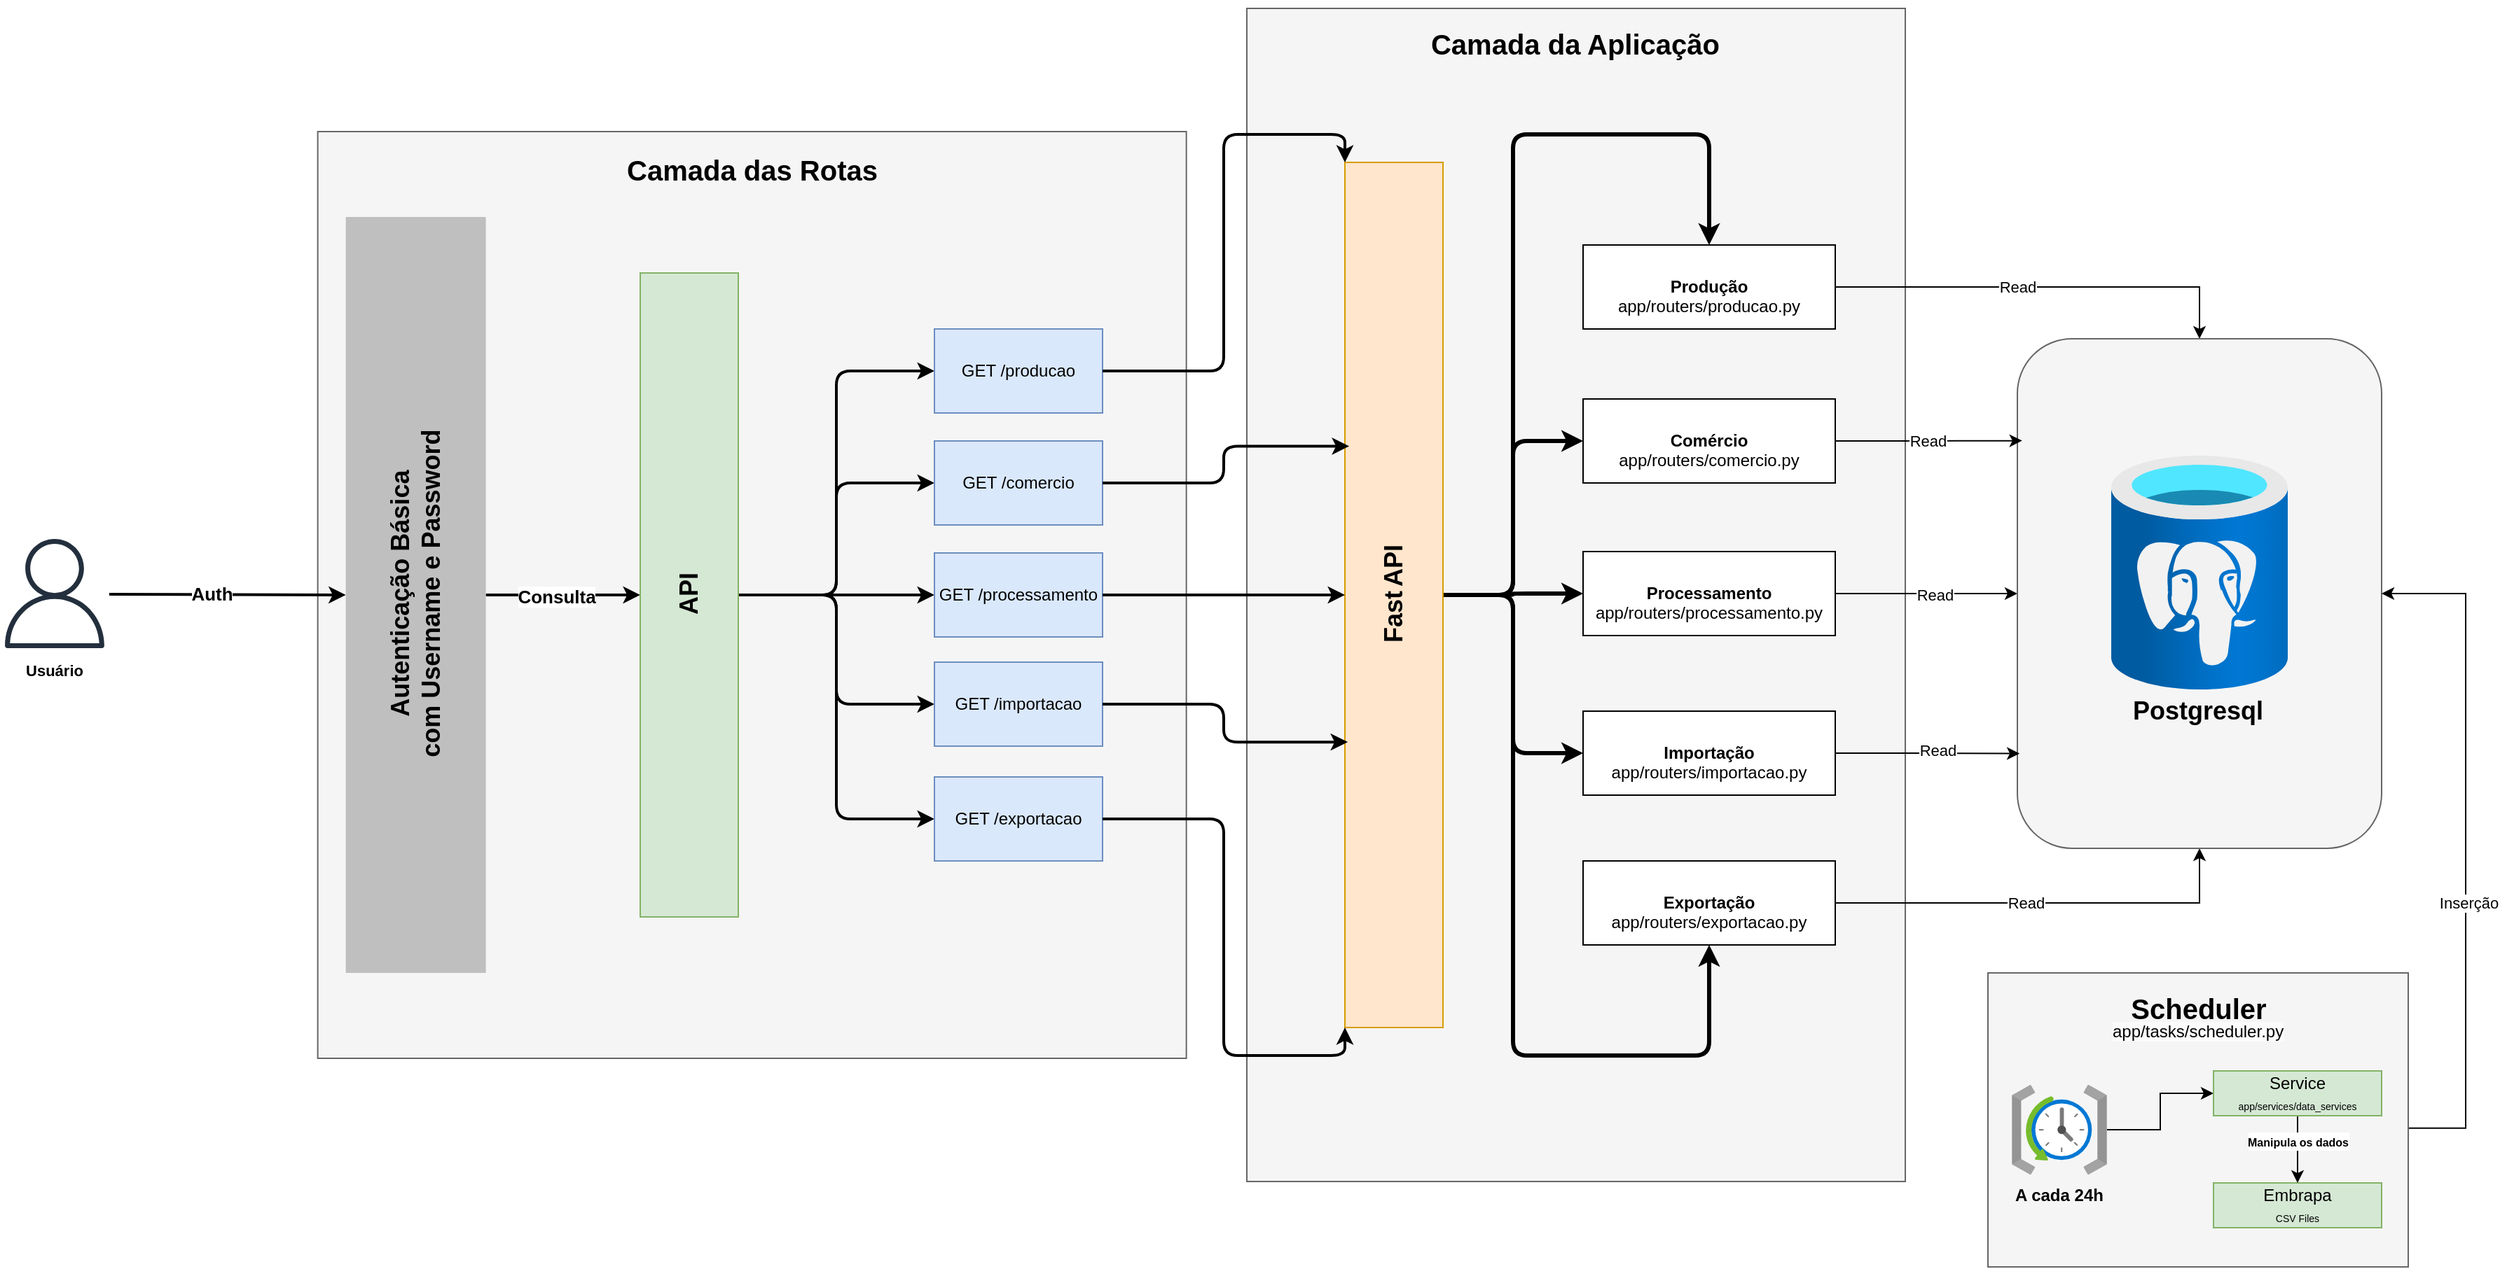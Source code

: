<mxfile version="26.0.5">
  <diagram name="Página-1" id="JmScz9D42qG63NmWfpSs">
    <mxGraphModel dx="2390" dy="2456" grid="1" gridSize="10" guides="1" tooltips="1" connect="1" arrows="1" fold="1" page="1" pageScale="1" pageWidth="827" pageHeight="1169" math="0" shadow="0">
      <root>
        <mxCell id="0" />
        <mxCell id="1" parent="0" />
        <mxCell id="EYt-4aY_usFX-jZj1nNx-17" value="" style="rounded=0;whiteSpace=wrap;html=1;fillColor=#f5f5f5;strokeColor=#666666;fontColor=#333333;" vertex="1" parent="1">
          <mxGeometry x="266.81" y="-12" width="620" height="662" as="geometry" />
        </mxCell>
        <mxCell id="EYt-4aY_usFX-jZj1nNx-2" value="" style="sketch=0;outlineConnect=0;fontColor=#232F3E;gradientColor=none;fillColor=#232F3D;strokeColor=none;dashed=0;verticalLabelPosition=bottom;verticalAlign=top;align=center;html=1;fontSize=12;fontStyle=0;aspect=fixed;pointerEvents=1;shape=mxgraph.aws4.user;" vertex="1" parent="1">
          <mxGeometry x="40" y="279" width="78" height="78" as="geometry" />
        </mxCell>
        <mxCell id="EYt-4aY_usFX-jZj1nNx-3" value="Usuário" style="text;html=1;align=center;verticalAlign=middle;whiteSpace=wrap;rounded=0;fontStyle=1;fontSize=11;" vertex="1" parent="1">
          <mxGeometry x="49" y="358" width="60" height="30" as="geometry" />
        </mxCell>
        <mxCell id="EYt-4aY_usFX-jZj1nNx-40" style="edgeStyle=orthogonalEdgeStyle;rounded=0;orthogonalLoop=1;jettySize=auto;html=1;entryX=1;entryY=0.5;entryDx=0;entryDy=0;fontSize=11;strokeWidth=2;" edge="1" parent="1" source="EYt-4aY_usFX-jZj1nNx-35" target="EYt-4aY_usFX-jZj1nNx-12">
          <mxGeometry relative="1" as="geometry" />
        </mxCell>
        <mxCell id="EYt-4aY_usFX-jZj1nNx-47" value="&lt;font style=&quot;font-size: 13px;&quot;&gt;Consulta&lt;/font&gt;" style="edgeLabel;html=1;align=center;verticalAlign=middle;resizable=0;points=[];fontStyle=1" vertex="1" connectable="0" parent="EYt-4aY_usFX-jZj1nNx-40">
          <mxGeometry x="-0.101" y="-1" relative="1" as="geometry">
            <mxPoint as="offset" />
          </mxGeometry>
        </mxCell>
        <mxCell id="EYt-4aY_usFX-jZj1nNx-35" value="" style="rounded=0;whiteSpace=wrap;html=1;fillColor=#BFBFBF;strokeColor=none;fontColor=#333333;fillStyle=auto;" vertex="1" parent="1">
          <mxGeometry x="286.81" y="49" width="100" height="540" as="geometry" />
        </mxCell>
        <mxCell id="EYt-4aY_usFX-jZj1nNx-7" value="" style="endArrow=classic;html=1;rounded=0;strokeWidth=2;entryX=0;entryY=0.5;entryDx=0;entryDy=0;" edge="1" parent="1" target="EYt-4aY_usFX-jZj1nNx-35">
          <mxGeometry width="50" height="50" relative="1" as="geometry">
            <mxPoint x="118" y="318.5" as="sourcePoint" />
            <mxPoint x="260" y="319" as="targetPoint" />
          </mxGeometry>
        </mxCell>
        <mxCell id="EYt-4aY_usFX-jZj1nNx-8" value="Auth" style="edgeLabel;html=1;align=center;verticalAlign=middle;resizable=0;points=[];fontSize=13;fontStyle=1" vertex="1" connectable="0" parent="EYt-4aY_usFX-jZj1nNx-7">
          <mxGeometry x="-0.12" relative="1" as="geometry">
            <mxPoint x="-2" y="-1" as="offset" />
          </mxGeometry>
        </mxCell>
        <mxCell id="EYt-4aY_usFX-jZj1nNx-41" style="edgeStyle=orthogonalEdgeStyle;rounded=1;orthogonalLoop=1;jettySize=auto;html=1;strokeWidth=2;curved=0;" edge="1" parent="1" source="EYt-4aY_usFX-jZj1nNx-12" target="EYt-4aY_usFX-jZj1nNx-18">
          <mxGeometry relative="1" as="geometry" />
        </mxCell>
        <mxCell id="EYt-4aY_usFX-jZj1nNx-42" style="edgeStyle=orthogonalEdgeStyle;rounded=1;orthogonalLoop=1;jettySize=auto;html=1;entryX=0;entryY=0.5;entryDx=0;entryDy=0;strokeWidth=2;curved=0;" edge="1" parent="1" source="EYt-4aY_usFX-jZj1nNx-12" target="EYt-4aY_usFX-jZj1nNx-19">
          <mxGeometry relative="1" as="geometry" />
        </mxCell>
        <mxCell id="EYt-4aY_usFX-jZj1nNx-43" style="edgeStyle=orthogonalEdgeStyle;rounded=1;orthogonalLoop=1;jettySize=auto;html=1;exitX=0;exitY=0.5;exitDx=0;exitDy=0;strokeWidth=2;curved=0;" edge="1" parent="1" source="EYt-4aY_usFX-jZj1nNx-12" target="EYt-4aY_usFX-jZj1nNx-20">
          <mxGeometry relative="1" as="geometry" />
        </mxCell>
        <mxCell id="EYt-4aY_usFX-jZj1nNx-44" style="edgeStyle=orthogonalEdgeStyle;rounded=1;orthogonalLoop=1;jettySize=auto;html=1;strokeWidth=2;curved=0;" edge="1" parent="1" source="EYt-4aY_usFX-jZj1nNx-12" target="EYt-4aY_usFX-jZj1nNx-21">
          <mxGeometry relative="1" as="geometry" />
        </mxCell>
        <mxCell id="EYt-4aY_usFX-jZj1nNx-45" style="edgeStyle=orthogonalEdgeStyle;rounded=1;orthogonalLoop=1;jettySize=auto;html=1;strokeWidth=2;curved=0;" edge="1" parent="1" source="EYt-4aY_usFX-jZj1nNx-12" target="EYt-4aY_usFX-jZj1nNx-22">
          <mxGeometry relative="1" as="geometry" />
        </mxCell>
        <mxCell id="EYt-4aY_usFX-jZj1nNx-12" value="&lt;h2&gt;&lt;br&gt;&lt;/h2&gt;" style="rounded=0;whiteSpace=wrap;html=1;fillColor=#d5e8d4;strokeColor=#82b366;direction=west;" vertex="1" parent="1">
          <mxGeometry x="497" y="89" width="70" height="460" as="geometry" />
        </mxCell>
        <mxCell id="EYt-4aY_usFX-jZj1nNx-15" value="&lt;h2&gt;API&lt;/h2&gt;" style="text;html=1;align=center;verticalAlign=middle;whiteSpace=wrap;rounded=0;rotation=270;" vertex="1" parent="1">
          <mxGeometry x="502" y="303" width="60" height="30" as="geometry" />
        </mxCell>
        <mxCell id="EYt-4aY_usFX-jZj1nNx-18" value="GET /producao" style="rounded=0;whiteSpace=wrap;html=1;fillColor=#dae8fc;strokeColor=#6c8ebf;" vertex="1" parent="1">
          <mxGeometry x="707" y="129" width="120" height="60" as="geometry" />
        </mxCell>
        <mxCell id="EYt-4aY_usFX-jZj1nNx-19" value="GET /comercio" style="rounded=0;whiteSpace=wrap;html=1;fillColor=#dae8fc;strokeColor=#6c8ebf;" vertex="1" parent="1">
          <mxGeometry x="707" y="209" width="120" height="60" as="geometry" />
        </mxCell>
        <mxCell id="EYt-4aY_usFX-jZj1nNx-20" value="GET /processamento" style="rounded=0;whiteSpace=wrap;html=1;fillColor=#dae8fc;strokeColor=#6c8ebf;" vertex="1" parent="1">
          <mxGeometry x="707" y="289" width="120" height="60" as="geometry" />
        </mxCell>
        <mxCell id="EYt-4aY_usFX-jZj1nNx-21" value="GET /importacao" style="rounded=0;whiteSpace=wrap;html=1;fillColor=#dae8fc;strokeColor=#6c8ebf;" vertex="1" parent="1">
          <mxGeometry x="707" y="367" width="120" height="60" as="geometry" />
        </mxCell>
        <mxCell id="EYt-4aY_usFX-jZj1nNx-22" value="GET /exportacao" style="rounded=0;whiteSpace=wrap;html=1;fillColor=#dae8fc;strokeColor=#6c8ebf;" vertex="1" parent="1">
          <mxGeometry x="707" y="449" width="120" height="60" as="geometry" />
        </mxCell>
        <mxCell id="EYt-4aY_usFX-jZj1nNx-36" value="&lt;h2&gt;Autenticação Básica&lt;br&gt;com Username e Password&lt;/h2&gt;" style="text;html=1;align=center;verticalAlign=middle;whiteSpace=wrap;rounded=0;rotation=270;fontSize=12;fontStyle=1;fontFamily=Helvetica;" vertex="1" parent="1">
          <mxGeometry x="200" y="299.78" width="273.63" height="36.44" as="geometry" />
        </mxCell>
        <mxCell id="EYt-4aY_usFX-jZj1nNx-46" value="&lt;h1&gt;&lt;font style=&quot;font-size: 20px;&quot;&gt;Camada das Rotas&lt;/font&gt;&lt;/h1&gt;" style="text;html=1;align=center;verticalAlign=middle;whiteSpace=wrap;rounded=0;" vertex="1" parent="1">
          <mxGeometry x="482.77" width="188.09" height="30" as="geometry" />
        </mxCell>
        <mxCell id="EYt-4aY_usFX-jZj1nNx-68" value="" style="rounded=0;whiteSpace=wrap;html=1;fillColor=#f5f5f5;fontColor=#333333;strokeColor=#666666;" vertex="1" parent="1">
          <mxGeometry x="930" y="-100" width="470" height="838" as="geometry" />
        </mxCell>
        <mxCell id="EYt-4aY_usFX-jZj1nNx-99" style="edgeStyle=orthogonalEdgeStyle;rounded=1;orthogonalLoop=1;jettySize=auto;html=1;curved=0;strokeWidth=3;" edge="1" parent="1" source="EYt-4aY_usFX-jZj1nNx-70" target="EYt-4aY_usFX-jZj1nNx-90">
          <mxGeometry relative="1" as="geometry" />
        </mxCell>
        <mxCell id="EYt-4aY_usFX-jZj1nNx-100" style="edgeStyle=orthogonalEdgeStyle;rounded=1;orthogonalLoop=1;jettySize=auto;html=1;curved=0;strokeWidth=3;" edge="1" parent="1" source="EYt-4aY_usFX-jZj1nNx-70" target="EYt-4aY_usFX-jZj1nNx-94">
          <mxGeometry relative="1" as="geometry" />
        </mxCell>
        <mxCell id="EYt-4aY_usFX-jZj1nNx-101" style="edgeStyle=orthogonalEdgeStyle;rounded=1;orthogonalLoop=1;jettySize=auto;html=1;entryX=0.5;entryY=0;entryDx=0;entryDy=0;curved=0;strokeWidth=3;" edge="1" parent="1" source="EYt-4aY_usFX-jZj1nNx-70" target="EYt-4aY_usFX-jZj1nNx-83">
          <mxGeometry relative="1" as="geometry" />
        </mxCell>
        <mxCell id="EYt-4aY_usFX-jZj1nNx-102" style="edgeStyle=orthogonalEdgeStyle;rounded=1;orthogonalLoop=1;jettySize=auto;html=1;entryX=0;entryY=0.5;entryDx=0;entryDy=0;curved=0;strokeWidth=3;" edge="1" parent="1" source="EYt-4aY_usFX-jZj1nNx-70" target="EYt-4aY_usFX-jZj1nNx-88">
          <mxGeometry relative="1" as="geometry" />
        </mxCell>
        <mxCell id="EYt-4aY_usFX-jZj1nNx-103" style="edgeStyle=orthogonalEdgeStyle;rounded=1;orthogonalLoop=1;jettySize=auto;html=1;entryX=0.5;entryY=1;entryDx=0;entryDy=0;curved=0;strokeWidth=3;" edge="1" parent="1" source="EYt-4aY_usFX-jZj1nNx-70" target="EYt-4aY_usFX-jZj1nNx-86">
          <mxGeometry relative="1" as="geometry" />
        </mxCell>
        <mxCell id="EYt-4aY_usFX-jZj1nNx-70" value="&lt;h2&gt;&lt;br&gt;&lt;/h2&gt;" style="rounded=0;whiteSpace=wrap;html=1;fillColor=#ffe6cc;strokeColor=#d79b00;direction=west;" vertex="1" parent="1">
          <mxGeometry x="1000" y="10" width="70" height="618" as="geometry" />
        </mxCell>
        <mxCell id="EYt-4aY_usFX-jZj1nNx-71" value="&lt;h2&gt;Fast&lt;span style=&quot;white-space: pre;&quot;&gt;&#x9;&lt;/span&gt;API&lt;/h2&gt;" style="text;html=1;align=center;verticalAlign=middle;whiteSpace=wrap;rounded=0;rotation=270;" vertex="1" parent="1">
          <mxGeometry x="1005" y="303" width="60" height="30" as="geometry" />
        </mxCell>
        <mxCell id="EYt-4aY_usFX-jZj1nNx-81" style="edgeStyle=orthogonalEdgeStyle;rounded=1;orthogonalLoop=1;jettySize=auto;html=1;entryX=0.957;entryY=0.672;entryDx=0;entryDy=0;entryPerimeter=0;strokeWidth=2;curved=0;flowAnimation=0;shadow=0;jumpStyle=none;" edge="1" parent="1" source="EYt-4aY_usFX-jZj1nNx-19" target="EYt-4aY_usFX-jZj1nNx-70">
          <mxGeometry relative="1" as="geometry" />
        </mxCell>
        <mxCell id="EYt-4aY_usFX-jZj1nNx-80" style="edgeStyle=orthogonalEdgeStyle;rounded=1;orthogonalLoop=1;jettySize=auto;html=1;entryX=1;entryY=1;entryDx=0;entryDy=0;strokeWidth=2;curved=0;flowAnimation=0;shadow=0;jumpStyle=none;" edge="1" parent="1" source="EYt-4aY_usFX-jZj1nNx-18" target="EYt-4aY_usFX-jZj1nNx-70">
          <mxGeometry relative="1" as="geometry" />
        </mxCell>
        <mxCell id="EYt-4aY_usFX-jZj1nNx-79" style="edgeStyle=orthogonalEdgeStyle;rounded=1;orthogonalLoop=1;jettySize=auto;html=1;entryX=1;entryY=0;entryDx=0;entryDy=0;strokeWidth=2;curved=0;flowAnimation=0;shadow=0;jumpStyle=none;" edge="1" parent="1" source="EYt-4aY_usFX-jZj1nNx-22" target="EYt-4aY_usFX-jZj1nNx-70">
          <mxGeometry relative="1" as="geometry" />
        </mxCell>
        <mxCell id="EYt-4aY_usFX-jZj1nNx-76" style="edgeStyle=orthogonalEdgeStyle;rounded=1;orthogonalLoop=1;jettySize=auto;html=1;entryX=1;entryY=0.5;entryDx=0;entryDy=0;strokeWidth=2;curved=0;flowAnimation=0;shadow=0;jumpStyle=none;" edge="1" parent="1" source="EYt-4aY_usFX-jZj1nNx-20" target="EYt-4aY_usFX-jZj1nNx-70">
          <mxGeometry relative="1" as="geometry" />
        </mxCell>
        <mxCell id="EYt-4aY_usFX-jZj1nNx-82" style="edgeStyle=orthogonalEdgeStyle;rounded=1;orthogonalLoop=1;jettySize=auto;html=1;entryX=0.971;entryY=0.33;entryDx=0;entryDy=0;entryPerimeter=0;strokeWidth=2;curved=0;flowAnimation=0;shadow=0;jumpStyle=none;" edge="1" parent="1" source="EYt-4aY_usFX-jZj1nNx-21" target="EYt-4aY_usFX-jZj1nNx-70">
          <mxGeometry relative="1" as="geometry" />
        </mxCell>
        <mxCell id="EYt-4aY_usFX-jZj1nNx-113" style="edgeStyle=orthogonalEdgeStyle;rounded=0;orthogonalLoop=1;jettySize=auto;html=1;" edge="1" parent="1" source="EYt-4aY_usFX-jZj1nNx-83" target="EYt-4aY_usFX-jZj1nNx-104">
          <mxGeometry relative="1" as="geometry" />
        </mxCell>
        <mxCell id="EYt-4aY_usFX-jZj1nNx-121" value="Read" style="edgeLabel;html=1;align=center;verticalAlign=middle;resizable=0;points=[];" vertex="1" connectable="0" parent="EYt-4aY_usFX-jZj1nNx-113">
          <mxGeometry x="0.016" y="-1" relative="1" as="geometry">
            <mxPoint x="-21" y="-1" as="offset" />
          </mxGeometry>
        </mxCell>
        <mxCell id="EYt-4aY_usFX-jZj1nNx-83" value="&lt;b&gt;Produção&lt;/b&gt;" style="rounded=0;whiteSpace=wrap;html=1;" vertex="1" parent="1">
          <mxGeometry x="1170" y="69" width="180" height="60" as="geometry" />
        </mxCell>
        <mxCell id="EYt-4aY_usFX-jZj1nNx-85" value="app/routers/producao.py" style="text;html=1;align=center;verticalAlign=middle;whiteSpace=wrap;rounded=0;" vertex="1" parent="1">
          <mxGeometry x="1190" y="108" width="140" height="10" as="geometry" />
        </mxCell>
        <mxCell id="EYt-4aY_usFX-jZj1nNx-114" style="edgeStyle=orthogonalEdgeStyle;rounded=0;orthogonalLoop=1;jettySize=auto;html=1;entryX=0.5;entryY=1;entryDx=0;entryDy=0;" edge="1" parent="1" source="EYt-4aY_usFX-jZj1nNx-86" target="EYt-4aY_usFX-jZj1nNx-104">
          <mxGeometry relative="1" as="geometry" />
        </mxCell>
        <mxCell id="EYt-4aY_usFX-jZj1nNx-118" value="Read" style="edgeLabel;html=1;align=center;verticalAlign=middle;resizable=0;points=[];" vertex="1" connectable="0" parent="EYt-4aY_usFX-jZj1nNx-114">
          <mxGeometry x="-0.091" relative="1" as="geometry">
            <mxPoint as="offset" />
          </mxGeometry>
        </mxCell>
        <mxCell id="EYt-4aY_usFX-jZj1nNx-86" value="&lt;b&gt;Exportação&lt;/b&gt;" style="rounded=0;whiteSpace=wrap;html=1;" vertex="1" parent="1">
          <mxGeometry x="1170" y="509" width="180" height="60" as="geometry" />
        </mxCell>
        <mxCell id="EYt-4aY_usFX-jZj1nNx-87" value="app/routers/exportacao.py" style="text;html=1;align=center;verticalAlign=middle;whiteSpace=wrap;rounded=0;" vertex="1" parent="1">
          <mxGeometry x="1190" y="548" width="140" height="10" as="geometry" />
        </mxCell>
        <mxCell id="EYt-4aY_usFX-jZj1nNx-88" value="&lt;b&gt;Importação&lt;/b&gt;" style="rounded=0;whiteSpace=wrap;html=1;" vertex="1" parent="1">
          <mxGeometry x="1170" y="402" width="180" height="60" as="geometry" />
        </mxCell>
        <mxCell id="EYt-4aY_usFX-jZj1nNx-89" value="app/routers/importacao.py" style="text;html=1;align=center;verticalAlign=middle;whiteSpace=wrap;rounded=0;" vertex="1" parent="1">
          <mxGeometry x="1190" y="441" width="140" height="10" as="geometry" />
        </mxCell>
        <mxCell id="EYt-4aY_usFX-jZj1nNx-111" style="edgeStyle=orthogonalEdgeStyle;rounded=0;orthogonalLoop=1;jettySize=auto;html=1;" edge="1" parent="1" source="EYt-4aY_usFX-jZj1nNx-90" target="EYt-4aY_usFX-jZj1nNx-104">
          <mxGeometry relative="1" as="geometry" />
        </mxCell>
        <mxCell id="EYt-4aY_usFX-jZj1nNx-119" value="Read" style="edgeLabel;html=1;align=center;verticalAlign=middle;resizable=0;points=[];" vertex="1" connectable="0" parent="EYt-4aY_usFX-jZj1nNx-111">
          <mxGeometry x="0.282" y="-2" relative="1" as="geometry">
            <mxPoint x="-13" y="-1" as="offset" />
          </mxGeometry>
        </mxCell>
        <mxCell id="EYt-4aY_usFX-jZj1nNx-90" value="&lt;b&gt;Processamento&lt;/b&gt;" style="rounded=0;whiteSpace=wrap;html=1;" vertex="1" parent="1">
          <mxGeometry x="1170" y="288" width="180" height="60" as="geometry" />
        </mxCell>
        <mxCell id="EYt-4aY_usFX-jZj1nNx-91" value="app/routers/processamento.py" style="text;html=1;align=center;verticalAlign=middle;whiteSpace=wrap;rounded=0;" vertex="1" parent="1">
          <mxGeometry x="1190" y="327" width="140" height="10" as="geometry" />
        </mxCell>
        <mxCell id="EYt-4aY_usFX-jZj1nNx-94" value="&lt;b&gt;Comércio&lt;/b&gt;" style="rounded=0;whiteSpace=wrap;html=1;" vertex="1" parent="1">
          <mxGeometry x="1170" y="179" width="180" height="60" as="geometry" />
        </mxCell>
        <mxCell id="EYt-4aY_usFX-jZj1nNx-95" value="app/routers/comercio.py" style="text;html=1;align=center;verticalAlign=middle;whiteSpace=wrap;rounded=0;" vertex="1" parent="1">
          <mxGeometry x="1190" y="218" width="140" height="10" as="geometry" />
        </mxCell>
        <mxCell id="EYt-4aY_usFX-jZj1nNx-104" value="" style="rounded=1;whiteSpace=wrap;html=1;fillColor=#f5f5f5;fontColor=#333333;strokeColor=#666666;" vertex="1" parent="1">
          <mxGeometry x="1480" y="136" width="260" height="364" as="geometry" />
        </mxCell>
        <mxCell id="EYt-4aY_usFX-jZj1nNx-105" value="" style="image;aspect=fixed;html=1;points=[];align=center;fontSize=12;image=img/lib/azure2/databases/Azure_Database_PostgreSQL_Server.svg;" vertex="1" parent="1">
          <mxGeometry x="1547" y="219" width="126" height="168" as="geometry" />
        </mxCell>
        <mxCell id="EYt-4aY_usFX-jZj1nNx-106" value="&lt;h2&gt;Postgresql&lt;/h2&gt;" style="text;html=1;align=center;verticalAlign=middle;whiteSpace=wrap;rounded=0;" vertex="1" parent="1">
          <mxGeometry x="1564" y="387" width="90" height="30" as="geometry" />
        </mxCell>
        <mxCell id="EYt-4aY_usFX-jZj1nNx-108" value="&lt;h1&gt;&lt;font style=&quot;font-size: 20px;&quot;&gt;Camada da Aplicação&lt;/font&gt;&lt;/h1&gt;" style="text;html=1;align=center;verticalAlign=middle;whiteSpace=wrap;rounded=0;" vertex="1" parent="1">
          <mxGeometry x="1060.48" y="-90" width="209.05" height="30" as="geometry" />
        </mxCell>
        <mxCell id="EYt-4aY_usFX-jZj1nNx-110" style="edgeStyle=orthogonalEdgeStyle;rounded=0;orthogonalLoop=1;jettySize=auto;html=1;entryX=0.006;entryY=0.814;entryDx=0;entryDy=0;entryPerimeter=0;" edge="1" parent="1" source="EYt-4aY_usFX-jZj1nNx-88" target="EYt-4aY_usFX-jZj1nNx-104">
          <mxGeometry relative="1" as="geometry" />
        </mxCell>
        <mxCell id="EYt-4aY_usFX-jZj1nNx-117" value="Read" style="edgeLabel;html=1;align=center;verticalAlign=middle;resizable=0;points=[];" vertex="1" connectable="0" parent="EYt-4aY_usFX-jZj1nNx-110">
          <mxGeometry x="0.105" y="3" relative="1" as="geometry">
            <mxPoint as="offset" />
          </mxGeometry>
        </mxCell>
        <mxCell id="EYt-4aY_usFX-jZj1nNx-112" style="edgeStyle=orthogonalEdgeStyle;rounded=0;orthogonalLoop=1;jettySize=auto;html=1;entryX=0.013;entryY=0.2;entryDx=0;entryDy=0;entryPerimeter=0;" edge="1" parent="1" source="EYt-4aY_usFX-jZj1nNx-94" target="EYt-4aY_usFX-jZj1nNx-104">
          <mxGeometry relative="1" as="geometry" />
        </mxCell>
        <mxCell id="EYt-4aY_usFX-jZj1nNx-120" value="Read" style="edgeLabel;html=1;align=center;verticalAlign=middle;resizable=0;points=[];" vertex="1" connectable="0" parent="EYt-4aY_usFX-jZj1nNx-112">
          <mxGeometry x="-0.012" relative="1" as="geometry">
            <mxPoint as="offset" />
          </mxGeometry>
        </mxCell>
        <mxCell id="EYt-4aY_usFX-jZj1nNx-132" style="edgeStyle=orthogonalEdgeStyle;rounded=0;orthogonalLoop=1;jettySize=auto;html=1;entryX=1;entryY=0.5;entryDx=0;entryDy=0;exitX=0.993;exitY=0.528;exitDx=0;exitDy=0;exitPerimeter=0;" edge="1" parent="1" source="EYt-4aY_usFX-jZj1nNx-125" target="EYt-4aY_usFX-jZj1nNx-104">
          <mxGeometry relative="1" as="geometry">
            <mxPoint x="1780" y="830" as="sourcePoint" />
            <Array as="points">
              <mxPoint x="1800" y="700" />
              <mxPoint x="1800" y="318" />
            </Array>
          </mxGeometry>
        </mxCell>
        <mxCell id="EYt-4aY_usFX-jZj1nNx-133" value="Inserção" style="edgeLabel;html=1;align=center;verticalAlign=middle;resizable=0;points=[];" vertex="1" connectable="0" parent="EYt-4aY_usFX-jZj1nNx-132">
          <mxGeometry x="-0.109" y="-2" relative="1" as="geometry">
            <mxPoint y="12" as="offset" />
          </mxGeometry>
        </mxCell>
        <mxCell id="EYt-4aY_usFX-jZj1nNx-125" value="" style="rounded=0;whiteSpace=wrap;html=1;fillColor=#f5f5f5;fontColor=#333333;strokeColor=#666666;" vertex="1" parent="1">
          <mxGeometry x="1459" y="589" width="300" height="210" as="geometry" />
        </mxCell>
        <mxCell id="EYt-4aY_usFX-jZj1nNx-127" value="&lt;h1&gt;&lt;span style=&quot;font-size: 20px;&quot;&gt;Scheduler&lt;/span&gt;&lt;/h1&gt;" style="text;html=1;align=center;verticalAlign=middle;whiteSpace=wrap;rounded=0;" vertex="1" parent="1">
          <mxGeometry x="1505.47" y="599" width="209.05" height="30" as="geometry" />
        </mxCell>
        <mxCell id="EYt-4aY_usFX-jZj1nNx-146" style="edgeStyle=orthogonalEdgeStyle;rounded=0;orthogonalLoop=1;jettySize=auto;html=1;entryX=0;entryY=0.5;entryDx=0;entryDy=0;" edge="1" parent="1" source="EYt-4aY_usFX-jZj1nNx-130" target="EYt-4aY_usFX-jZj1nNx-141">
          <mxGeometry relative="1" as="geometry" />
        </mxCell>
        <mxCell id="EYt-4aY_usFX-jZj1nNx-130" value="" style="image;aspect=fixed;html=1;points=[];align=center;fontSize=12;image=img/lib/azure2/management_governance/Scheduler_Job_Collections.svg;" vertex="1" parent="1">
          <mxGeometry x="1476" y="669" width="68" height="64" as="geometry" />
        </mxCell>
        <mxCell id="EYt-4aY_usFX-jZj1nNx-131" value="&lt;b&gt;A cada 24h&lt;/b&gt;" style="text;html=1;align=center;verticalAlign=middle;whiteSpace=wrap;rounded=0;" vertex="1" parent="1">
          <mxGeometry x="1475" y="733" width="70" height="30" as="geometry" />
        </mxCell>
        <UserObject label="&lt;span style=&quot;color: rgb(0, 0, 0); font-family: Helvetica; font-size: 12px; font-style: normal; font-variant-ligatures: normal; font-variant-caps: normal; font-weight: 400; letter-spacing: normal; orphans: 2; text-align: center; text-indent: 0px; text-transform: none; widows: 2; word-spacing: 0px; -webkit-text-stroke-width: 0px; white-space: normal; background-color: rgb(251, 251, 251); text-decoration-thickness: initial; text-decoration-style: initial; text-decoration-color: initial; float: none; display: inline !important;&quot;&gt;app/tasks/scheduler.py&lt;/span&gt;" link="&lt;span style=&quot;color: rgb(0, 0, 0); font-family: Helvetica; font-size: 12px; font-style: normal; font-variant-ligatures: normal; font-variant-caps: normal; font-weight: 400; letter-spacing: normal; orphans: 2; text-align: center; text-indent: 0px; text-transform: none; widows: 2; word-spacing: 0px; -webkit-text-stroke-width: 0px; white-space: normal; background-color: rgb(251, 251, 251); text-decoration-thickness: initial; text-decoration-style: initial; text-decoration-color: initial; display: inline !important; float: none;&quot;&gt;app/routers/exportacao.py&lt;/span&gt;" id="EYt-4aY_usFX-jZj1nNx-134">
          <mxCell style="text;whiteSpace=wrap;html=1;" vertex="1" parent="1">
            <mxGeometry x="1546" y="617" width="130" height="20" as="geometry" />
          </mxCell>
        </UserObject>
        <mxCell id="EYt-4aY_usFX-jZj1nNx-135" value="&lt;font&gt;Embrapa&lt;/font&gt;&lt;div&gt;&lt;font style=&quot;font-size: 7px; line-height: 100%;&quot;&gt;CSV Files&lt;/font&gt;&lt;/div&gt;" style="rounded=0;whiteSpace=wrap;html=1;fillColor=#d5e8d4;strokeColor=#82b366;" vertex="1" parent="1">
          <mxGeometry x="1620" y="739" width="120" height="32" as="geometry" />
        </mxCell>
        <mxCell id="EYt-4aY_usFX-jZj1nNx-142" style="edgeStyle=orthogonalEdgeStyle;rounded=0;orthogonalLoop=1;jettySize=auto;html=1;entryX=0.5;entryY=0;entryDx=0;entryDy=0;" edge="1" parent="1" source="EYt-4aY_usFX-jZj1nNx-141" target="EYt-4aY_usFX-jZj1nNx-135">
          <mxGeometry relative="1" as="geometry" />
        </mxCell>
        <mxCell id="EYt-4aY_usFX-jZj1nNx-143" value="&lt;span&gt;&lt;font style=&quot;font-size: 8px;&quot;&gt;&lt;b&gt;Manipula os dados&lt;/b&gt;&lt;/font&gt;&lt;/span&gt;" style="edgeLabel;html=1;align=center;verticalAlign=middle;resizable=0;points=[];labelBackgroundColor=default;" vertex="1" connectable="0" parent="EYt-4aY_usFX-jZj1nNx-142">
          <mxGeometry x="-0.271" y="-2" relative="1" as="geometry">
            <mxPoint x="2" as="offset" />
          </mxGeometry>
        </mxCell>
        <mxCell id="EYt-4aY_usFX-jZj1nNx-141" value="&lt;div&gt;&lt;font style=&quot;line-height: 100%;&quot;&gt;Service&lt;/font&gt;&lt;/div&gt;&lt;div&gt;&lt;span style=&quot;font-size: 7px;&quot;&gt;app/services/data_services&lt;/span&gt;&lt;/div&gt;" style="rounded=0;whiteSpace=wrap;html=1;fillColor=#d5e8d4;strokeColor=#82b366;" vertex="1" parent="1">
          <mxGeometry x="1620" y="659" width="120" height="32" as="geometry" />
        </mxCell>
      </root>
    </mxGraphModel>
  </diagram>
</mxfile>
